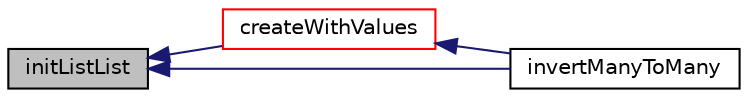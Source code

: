 digraph "initListList"
{
  bgcolor="transparent";
  edge [fontname="Helvetica",fontsize="10",labelfontname="Helvetica",labelfontsize="10"];
  node [fontname="Helvetica",fontsize="10",shape=record];
  rankdir="LR";
  Node1 [label="initListList",height=0.2,width=0.4,color="black", fillcolor="grey75", style="filled", fontcolor="black"];
  Node1 -> Node2 [dir="back",color="midnightblue",fontsize="10",style="solid",fontname="Helvetica"];
  Node2 [label="createWithValues",height=0.2,width=0.4,color="red",URL="$a10887.html#aeeca6143ff7b77311c502e416937caf1",tooltip="Opposite of findIndices: set values at indices to given value. "];
  Node2 -> Node3 [dir="back",color="midnightblue",fontsize="10",style="solid",fontname="Helvetica"];
  Node3 [label="invertManyToMany",height=0.2,width=0.4,color="black",URL="$a10887.html#a60361d3b41d646c75759253d819ea911"];
  Node1 -> Node3 [dir="back",color="midnightblue",fontsize="10",style="solid",fontname="Helvetica"];
}
